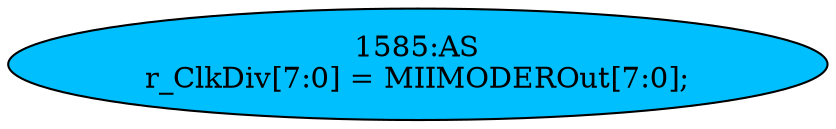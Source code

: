 strict digraph "" {
	node [label="\N"];
	"1585:AS"	 [ast="<pyverilog.vparser.ast.Assign object at 0x7fbdee035190>",
		def_var="['r_ClkDiv']",
		fillcolor=deepskyblue,
		label="1585:AS
r_ClkDiv[7:0] = MIIMODEROut[7:0];",
		statements="[]",
		style=filled,
		typ=Assign,
		use_var="['MIIMODEROut']"];
}
